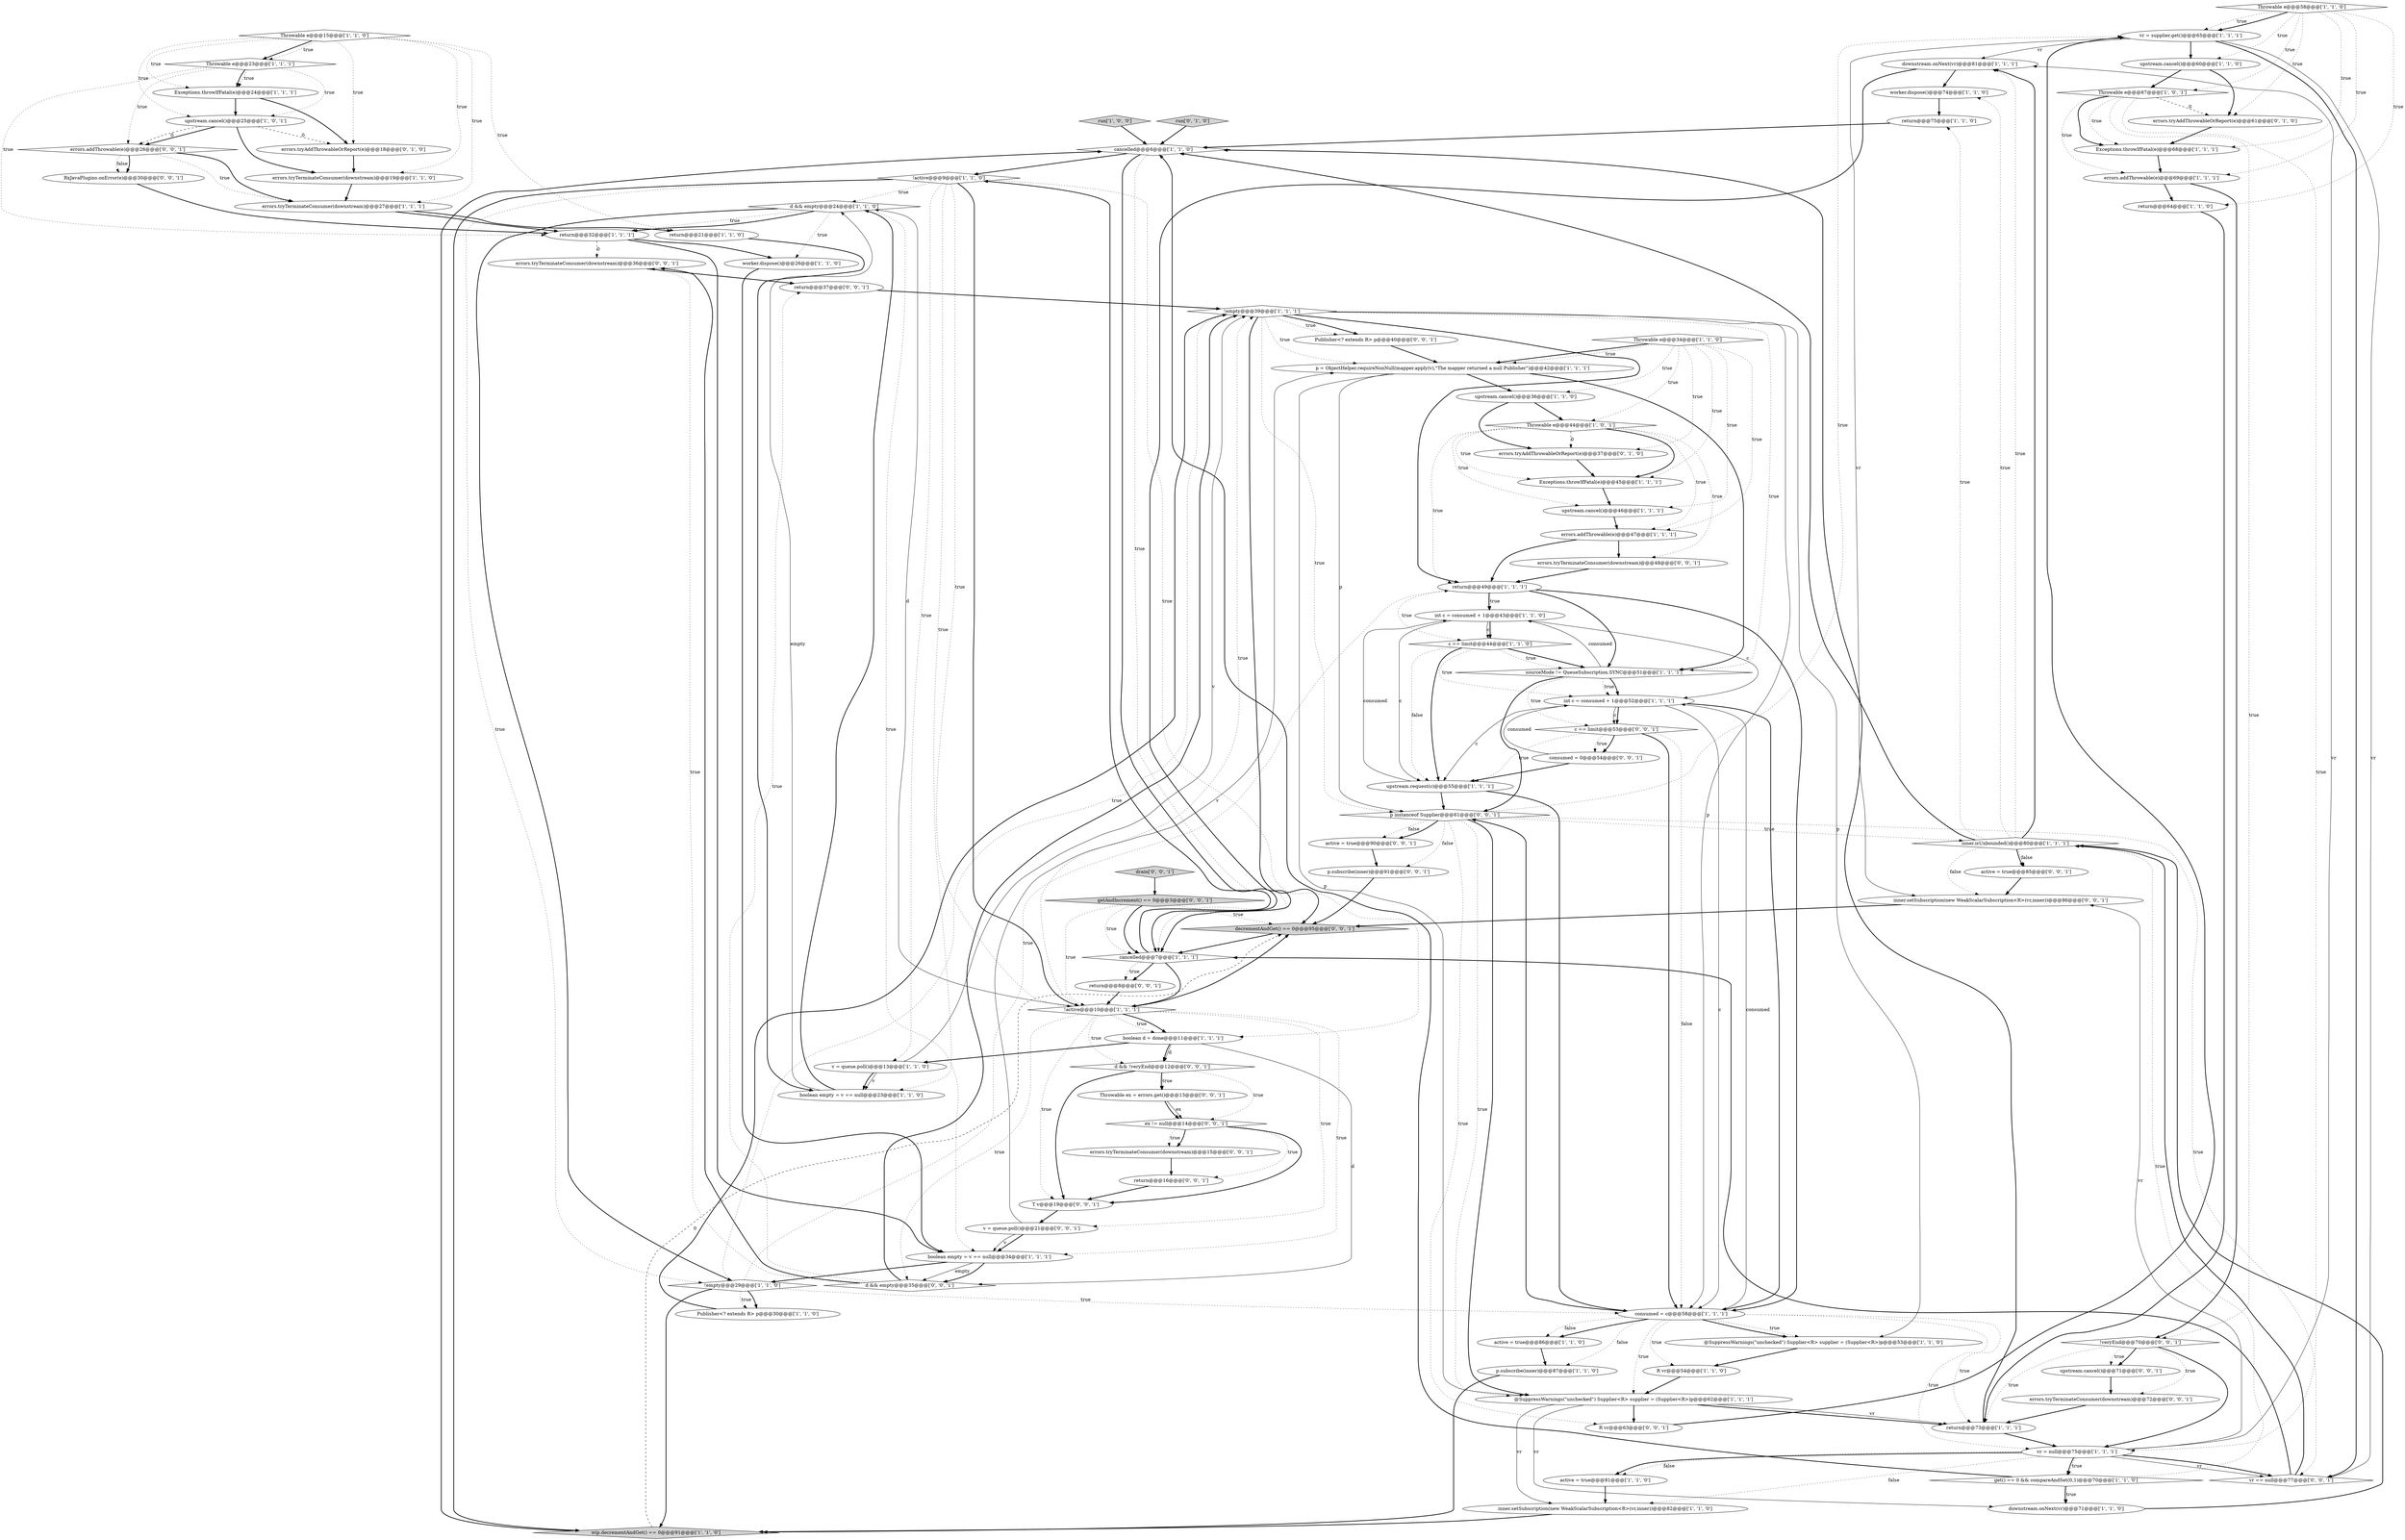 digraph {
21 [style = filled, label = "vr = supplier.get()@@@65@@@['1', '1', '1']", fillcolor = white, shape = ellipse image = "AAA0AAABBB1BBB"];
41 [style = filled, label = "d && empty@@@24@@@['1', '1', '0']", fillcolor = white, shape = diamond image = "AAA0AAABBB1BBB"];
9 [style = filled, label = "worker.dispose()@@@74@@@['1', '1', '0']", fillcolor = white, shape = ellipse image = "AAA0AAABBB1BBB"];
17 [style = filled, label = "get() == 0 && compareAndSet(0,1)@@@70@@@['1', '1', '0']", fillcolor = white, shape = diamond image = "AAA0AAABBB1BBB"];
15 [style = filled, label = "Throwable e@@@23@@@['1', '1', '1']", fillcolor = white, shape = diamond image = "AAA0AAABBB1BBB"];
47 [style = filled, label = "v = queue.poll()@@@13@@@['1', '1', '0']", fillcolor = white, shape = ellipse image = "AAA0AAABBB1BBB"];
53 [style = filled, label = "errors.addThrowable(e)@@@47@@@['1', '1', '1']", fillcolor = white, shape = ellipse image = "AAA0AAABBB1BBB"];
36 [style = filled, label = "inner.isUnbounded()@@@80@@@['1', '1', '1']", fillcolor = white, shape = diamond image = "AAA0AAABBB1BBB"];
57 [style = filled, label = "errors.tryTerminateConsumer(downstream)@@@19@@@['1', '1', '0']", fillcolor = white, shape = ellipse image = "AAA0AAABBB1BBB"];
33 [style = filled, label = "upstream.cancel()@@@36@@@['1', '1', '0']", fillcolor = white, shape = ellipse image = "AAA0AAABBB1BBB"];
7 [style = filled, label = "Throwable e@@@34@@@['1', '1', '0']", fillcolor = white, shape = diamond image = "AAA0AAABBB1BBB"];
61 [style = filled, label = "errors.tryAddThrowableOrReport(e)@@@18@@@['0', '1', '0']", fillcolor = white, shape = ellipse image = "AAA1AAABBB2BBB"];
72 [style = filled, label = "T v@@@19@@@['0', '0', '1']", fillcolor = white, shape = ellipse image = "AAA0AAABBB3BBB"];
10 [style = filled, label = "return@@@64@@@['1', '1', '0']", fillcolor = white, shape = ellipse image = "AAA0AAABBB1BBB"];
89 [style = filled, label = "errors.tryTerminateConsumer(downstream)@@@36@@@['0', '0', '1']", fillcolor = white, shape = ellipse image = "AAA0AAABBB3BBB"];
52 [style = filled, label = "cancelled@@@6@@@['1', '1', '0']", fillcolor = white, shape = diamond image = "AAA0AAABBB1BBB"];
46 [style = filled, label = "!empty@@@39@@@['1', '1', '1']", fillcolor = white, shape = diamond image = "AAA0AAABBB1BBB"];
55 [style = filled, label = "downstream.onNext(vr)@@@81@@@['1', '1', '1']", fillcolor = white, shape = ellipse image = "AAA0AAABBB1BBB"];
84 [style = filled, label = "consumed = 0@@@54@@@['0', '0', '1']", fillcolor = white, shape = ellipse image = "AAA0AAABBB3BBB"];
28 [style = filled, label = "@SuppressWarnings(\"unchecked\") Supplier<R> supplier = (Supplier<R>)p@@@62@@@['1', '1', '1']", fillcolor = white, shape = ellipse image = "AAA0AAABBB1BBB"];
20 [style = filled, label = "return@@@75@@@['1', '1', '0']", fillcolor = white, shape = ellipse image = "AAA0AAABBB1BBB"];
81 [style = filled, label = "d && empty@@@35@@@['0', '0', '1']", fillcolor = white, shape = diamond image = "AAA0AAABBB3BBB"];
35 [style = filled, label = "return@@@32@@@['1', '1', '1']", fillcolor = white, shape = ellipse image = "AAA0AAABBB1BBB"];
5 [style = filled, label = "int c = consumed + 1@@@52@@@['1', '1', '1']", fillcolor = white, shape = ellipse image = "AAA0AAABBB1BBB"];
58 [style = filled, label = "!active@@@9@@@['1', '1', '0']", fillcolor = white, shape = diamond image = "AAA0AAABBB1BBB"];
13 [style = filled, label = "p = ObjectHelper.requireNonNull(mapper.apply(v),\"The mapper returned a null Publisher\")@@@42@@@['1', '1', '1']", fillcolor = white, shape = ellipse image = "AAA0AAABBB1BBB"];
39 [style = filled, label = "active = true@@@81@@@['1', '1', '0']", fillcolor = white, shape = ellipse image = "AAA0AAABBB1BBB"];
18 [style = filled, label = "Throwable e@@@44@@@['1', '0', '1']", fillcolor = white, shape = diamond image = "AAA0AAABBB1BBB"];
16 [style = filled, label = "p.subscribe(inner)@@@87@@@['1', '1', '0']", fillcolor = white, shape = ellipse image = "AAA0AAABBB1BBB"];
6 [style = filled, label = "Publisher<? extends R> p@@@30@@@['1', '1', '0']", fillcolor = white, shape = ellipse image = "AAA0AAABBB1BBB"];
59 [style = filled, label = "errors.tryAddThrowableOrReport(e)@@@61@@@['0', '1', '0']", fillcolor = white, shape = ellipse image = "AAA1AAABBB2BBB"];
24 [style = filled, label = "Exceptions.throwIfFatal(e)@@@68@@@['1', '1', '1']", fillcolor = white, shape = ellipse image = "AAA0AAABBB1BBB"];
38 [style = filled, label = "return@@@73@@@['1', '1', '1']", fillcolor = white, shape = ellipse image = "AAA0AAABBB1BBB"];
69 [style = filled, label = "vr == null@@@77@@@['0', '0', '1']", fillcolor = white, shape = diamond image = "AAA0AAABBB3BBB"];
29 [style = filled, label = "boolean d = done@@@11@@@['1', '1', '1']", fillcolor = white, shape = ellipse image = "AAA0AAABBB1BBB"];
49 [style = filled, label = "int c = consumed + 1@@@43@@@['1', '1', '0']", fillcolor = white, shape = ellipse image = "AAA0AAABBB1BBB"];
74 [style = filled, label = "getAndIncrement() == 0@@@3@@@['0', '0', '1']", fillcolor = lightgray, shape = diamond image = "AAA0AAABBB3BBB"];
0 [style = filled, label = "return@@@21@@@['1', '1', '0']", fillcolor = white, shape = ellipse image = "AAA0AAABBB1BBB"];
87 [style = filled, label = "c == limit@@@53@@@['0', '0', '1']", fillcolor = white, shape = diamond image = "AAA0AAABBB3BBB"];
91 [style = filled, label = "upstream.cancel()@@@71@@@['0', '0', '1']", fillcolor = white, shape = ellipse image = "AAA0AAABBB3BBB"];
66 [style = filled, label = "inner.setSubscription(new WeakScalarSubscription<R>(vr,inner))@@@86@@@['0', '0', '1']", fillcolor = white, shape = ellipse image = "AAA0AAABBB3BBB"];
71 [style = filled, label = "active = true@@@90@@@['0', '0', '1']", fillcolor = white, shape = ellipse image = "AAA0AAABBB3BBB"];
48 [style = filled, label = "return@@@49@@@['1', '1', '1']", fillcolor = white, shape = ellipse image = "AAA0AAABBB1BBB"];
3 [style = filled, label = "errors.tryTerminateConsumer(downstream)@@@27@@@['1', '1', '1']", fillcolor = white, shape = ellipse image = "AAA0AAABBB1BBB"];
11 [style = filled, label = "run['1', '0', '0']", fillcolor = lightgray, shape = diamond image = "AAA0AAABBB1BBB"];
51 [style = filled, label = "!active@@@10@@@['1', '1', '1']", fillcolor = white, shape = diamond image = "AAA0AAABBB1BBB"];
64 [style = filled, label = "decrementAndGet() == 0@@@95@@@['0', '0', '1']", fillcolor = lightgray, shape = diamond image = "AAA0AAABBB3BBB"];
92 [style = filled, label = "errors.tryTerminateConsumer(downstream)@@@72@@@['0', '0', '1']", fillcolor = white, shape = ellipse image = "AAA0AAABBB3BBB"];
83 [style = filled, label = "Throwable ex = errors.get()@@@13@@@['0', '0', '1']", fillcolor = white, shape = ellipse image = "AAA0AAABBB3BBB"];
50 [style = filled, label = "errors.addThrowable(e)@@@69@@@['1', '1', '1']", fillcolor = white, shape = ellipse image = "AAA0AAABBB1BBB"];
22 [style = filled, label = "upstream.cancel()@@@60@@@['1', '1', '0']", fillcolor = white, shape = ellipse image = "AAA0AAABBB1BBB"];
67 [style = filled, label = "!veryEnd@@@70@@@['0', '0', '1']", fillcolor = white, shape = diamond image = "AAA0AAABBB3BBB"];
23 [style = filled, label = "upstream.cancel()@@@25@@@['1', '0', '1']", fillcolor = white, shape = ellipse image = "AAA0AAABBB1BBB"];
82 [style = filled, label = "return@@@8@@@['0', '0', '1']", fillcolor = white, shape = ellipse image = "AAA0AAABBB3BBB"];
25 [style = filled, label = "worker.dispose()@@@26@@@['1', '1', '0']", fillcolor = white, shape = ellipse image = "AAA0AAABBB1BBB"];
2 [style = filled, label = "Exceptions.throwIfFatal(e)@@@24@@@['1', '1', '1']", fillcolor = white, shape = ellipse image = "AAA0AAABBB1BBB"];
4 [style = filled, label = "!empty@@@29@@@['1', '1', '0']", fillcolor = white, shape = diamond image = "AAA0AAABBB1BBB"];
85 [style = filled, label = "v = queue.poll()@@@21@@@['0', '0', '1']", fillcolor = white, shape = ellipse image = "AAA0AAABBB3BBB"];
73 [style = filled, label = "p.subscribe(inner)@@@91@@@['0', '0', '1']", fillcolor = white, shape = ellipse image = "AAA0AAABBB3BBB"];
40 [style = filled, label = "boolean empty = v == null@@@34@@@['1', '1', '1']", fillcolor = white, shape = ellipse image = "AAA0AAABBB1BBB"];
44 [style = filled, label = "cancelled@@@7@@@['1', '1', '1']", fillcolor = white, shape = diamond image = "AAA0AAABBB1BBB"];
1 [style = filled, label = "consumed = c@@@58@@@['1', '1', '1']", fillcolor = white, shape = ellipse image = "AAA0AAABBB1BBB"];
19 [style = filled, label = "R vr@@@54@@@['1', '1', '0']", fillcolor = white, shape = ellipse image = "AAA0AAABBB1BBB"];
86 [style = filled, label = "p instanceof Supplier@@@61@@@['0', '0', '1']", fillcolor = white, shape = diamond image = "AAA0AAABBB3BBB"];
70 [style = filled, label = "errors.tryTerminateConsumer(downstream)@@@48@@@['0', '0', '1']", fillcolor = white, shape = ellipse image = "AAA0AAABBB3BBB"];
26 [style = filled, label = "upstream.cancel()@@@46@@@['1', '1', '1']", fillcolor = white, shape = ellipse image = "AAA0AAABBB1BBB"];
43 [style = filled, label = "wip.decrementAndGet() == 0@@@91@@@['1', '1', '0']", fillcolor = lightgray, shape = diamond image = "AAA0AAABBB1BBB"];
56 [style = filled, label = "Exceptions.throwIfFatal(e)@@@45@@@['1', '1', '1']", fillcolor = white, shape = ellipse image = "AAA0AAABBB1BBB"];
62 [style = filled, label = "run['0', '1', '0']", fillcolor = lightgray, shape = diamond image = "AAA0AAABBB2BBB"];
76 [style = filled, label = "d && !veryEnd@@@12@@@['0', '0', '1']", fillcolor = white, shape = diamond image = "AAA0AAABBB3BBB"];
34 [style = filled, label = "boolean empty = v == null@@@23@@@['1', '1', '0']", fillcolor = white, shape = ellipse image = "AAA0AAABBB1BBB"];
78 [style = filled, label = "Publisher<? extends R> p@@@40@@@['0', '0', '1']", fillcolor = white, shape = ellipse image = "AAA0AAABBB3BBB"];
31 [style = filled, label = "active = true@@@86@@@['1', '1', '0']", fillcolor = white, shape = ellipse image = "AAA0AAABBB1BBB"];
80 [style = filled, label = "errors.addThrowable(e)@@@26@@@['0', '0', '1']", fillcolor = white, shape = diamond image = "AAA0AAABBB3BBB"];
68 [style = filled, label = "errors.tryTerminateConsumer(downstream)@@@15@@@['0', '0', '1']", fillcolor = white, shape = ellipse image = "AAA0AAABBB3BBB"];
77 [style = filled, label = "RxJavaPlugins.onError(e)@@@30@@@['0', '0', '1']", fillcolor = white, shape = ellipse image = "AAA0AAABBB3BBB"];
12 [style = filled, label = "sourceMode != QueueSubscription.SYNC@@@51@@@['1', '1', '1']", fillcolor = white, shape = diamond image = "AAA0AAABBB1BBB"];
60 [style = filled, label = "errors.tryAddThrowableOrReport(e)@@@37@@@['0', '1', '0']", fillcolor = white, shape = ellipse image = "AAA1AAABBB2BBB"];
88 [style = filled, label = "active = true@@@85@@@['0', '0', '1']", fillcolor = white, shape = ellipse image = "AAA0AAABBB3BBB"];
8 [style = filled, label = "downstream.onNext(vr)@@@71@@@['1', '1', '0']", fillcolor = white, shape = ellipse image = "AAA0AAABBB1BBB"];
27 [style = filled, label = "c == limit@@@44@@@['1', '1', '0']", fillcolor = white, shape = diamond image = "AAA0AAABBB1BBB"];
54 [style = filled, label = "Throwable e@@@15@@@['1', '1', '0']", fillcolor = white, shape = diamond image = "AAA0AAABBB1BBB"];
42 [style = filled, label = "Throwable e@@@67@@@['1', '0', '1']", fillcolor = white, shape = diamond image = "AAA0AAABBB1BBB"];
79 [style = filled, label = "return@@@16@@@['0', '0', '1']", fillcolor = white, shape = ellipse image = "AAA0AAABBB3BBB"];
65 [style = filled, label = "R vr@@@63@@@['0', '0', '1']", fillcolor = white, shape = ellipse image = "AAA0AAABBB3BBB"];
32 [style = filled, label = "inner.setSubscription(new WeakScalarSubscription<R>(vr,inner))@@@82@@@['1', '1', '0']", fillcolor = white, shape = ellipse image = "AAA0AAABBB1BBB"];
37 [style = filled, label = "@SuppressWarnings(\"unchecked\") Supplier<R> supplier = (Supplier<R>)p@@@53@@@['1', '1', '0']", fillcolor = white, shape = ellipse image = "AAA0AAABBB1BBB"];
45 [style = filled, label = "Throwable e@@@58@@@['1', '1', '0']", fillcolor = white, shape = diamond image = "AAA0AAABBB1BBB"];
63 [style = filled, label = "drain['0', '0', '1']", fillcolor = lightgray, shape = diamond image = "AAA0AAABBB3BBB"];
30 [style = filled, label = "vr = null@@@75@@@['1', '1', '1']", fillcolor = white, shape = ellipse image = "AAA0AAABBB1BBB"];
75 [style = filled, label = "ex != null@@@14@@@['0', '0', '1']", fillcolor = white, shape = diamond image = "AAA0AAABBB3BBB"];
90 [style = filled, label = "return@@@37@@@['0', '0', '1']", fillcolor = white, shape = ellipse image = "AAA0AAABBB3BBB"];
14 [style = filled, label = "upstream.request(c)@@@55@@@['1', '1', '1']", fillcolor = white, shape = ellipse image = "AAA0AAABBB1BBB"];
41->35 [style = dotted, label="true"];
40->81 [style = solid, label="empty"];
86->65 [style = dotted, label="true"];
4->6 [style = bold, label=""];
7->18 [style = dotted, label="true"];
5->87 [style = bold, label=""];
14->86 [style = bold, label=""];
76->75 [style = dotted, label="true"];
67->92 [style = dotted, label="true"];
18->48 [style = dotted, label="true"];
18->56 [style = bold, label=""];
22->42 [style = bold, label=""];
84->5 [style = solid, label="consumed"];
23->61 [style = dashed, label="0"];
21->22 [style = bold, label=""];
53->70 [style = bold, label=""];
18->56 [style = dotted, label="true"];
19->28 [style = bold, label=""];
46->78 [style = bold, label=""];
47->34 [style = solid, label="v"];
49->14 [style = solid, label="c"];
80->3 [style = bold, label=""];
30->66 [style = solid, label="vr"];
54->23 [style = dotted, label="true"];
68->79 [style = bold, label=""];
5->1 [style = bold, label=""];
41->25 [style = dotted, label="true"];
90->46 [style = bold, label=""];
58->4 [style = dotted, label="true"];
40->4 [style = bold, label=""];
36->88 [style = dotted, label="false"];
70->48 [style = bold, label=""];
39->32 [style = bold, label=""];
15->80 [style = dotted, label="true"];
27->12 [style = dotted, label="true"];
7->60 [style = dotted, label="true"];
74->44 [style = dotted, label="true"];
58->43 [style = bold, label=""];
41->35 [style = bold, label=""];
52->44 [style = bold, label=""];
11->52 [style = bold, label=""];
86->36 [style = dotted, label="true"];
61->57 [style = bold, label=""];
86->69 [style = dotted, label="true"];
29->76 [style = bold, label=""];
1->37 [style = bold, label=""];
12->5 [style = dotted, label="true"];
75->68 [style = bold, label=""];
40->81 [style = bold, label=""];
18->60 [style = dashed, label="0"];
7->13 [style = bold, label=""];
28->32 [style = solid, label="vr"];
44->82 [style = bold, label=""];
41->4 [style = bold, label=""];
13->12 [style = bold, label=""];
37->19 [style = bold, label=""];
52->44 [style = dotted, label="true"];
86->21 [style = dotted, label="true"];
3->35 [style = bold, label=""];
36->88 [style = bold, label=""];
54->3 [style = dotted, label="true"];
54->15 [style = bold, label=""];
15->2 [style = dotted, label="true"];
1->31 [style = dotted, label="false"];
30->55 [style = solid, label="vr"];
41->40 [style = dotted, label="true"];
1->16 [style = dotted, label="false"];
5->1 [style = solid, label="c"];
82->51 [style = bold, label=""];
17->8 [style = bold, label=""];
20->52 [style = bold, label=""];
1->28 [style = dotted, label="true"];
72->85 [style = bold, label=""];
45->50 [style = dotted, label="true"];
38->52 [style = bold, label=""];
45->42 [style = dotted, label="true"];
17->36 [style = dotted, label="true"];
51->72 [style = dotted, label="true"];
46->86 [style = dotted, label="true"];
10->38 [style = bold, label=""];
47->34 [style = bold, label=""];
58->47 [style = dotted, label="true"];
51->40 [style = dotted, label="true"];
58->34 [style = dotted, label="true"];
59->24 [style = bold, label=""];
15->23 [style = dotted, label="true"];
67->91 [style = bold, label=""];
17->52 [style = bold, label=""];
12->86 [style = bold, label=""];
21->55 [style = solid, label="vr"];
24->50 [style = bold, label=""];
35->40 [style = bold, label=""];
50->67 [style = bold, label=""];
43->64 [style = dashed, label="0"];
81->90 [style = dotted, label="true"];
7->56 [style = dotted, label="true"];
34->41 [style = solid, label="empty"];
48->27 [style = dotted, label="true"];
23->80 [style = bold, label=""];
51->46 [style = dotted, label="true"];
71->73 [style = bold, label=""];
28->38 [style = bold, label=""];
36->20 [style = dotted, label="true"];
30->17 [style = dotted, label="true"];
52->58 [style = bold, label=""];
9->20 [style = bold, label=""];
79->72 [style = bold, label=""];
83->75 [style = solid, label="ex"];
23->80 [style = dashed, label="0"];
7->13 [style = dotted, label="true"];
51->64 [style = bold, label=""];
92->38 [style = bold, label=""];
55->9 [style = bold, label=""];
54->57 [style = dotted, label="true"];
7->53 [style = dotted, label="true"];
75->79 [style = dotted, label="true"];
48->1 [style = bold, label=""];
15->2 [style = bold, label=""];
30->32 [style = dotted, label="false"];
4->48 [style = dotted, label="true"];
75->72 [style = bold, label=""];
1->38 [style = dotted, label="true"];
46->12 [style = dotted, label="true"];
45->21 [style = dotted, label="true"];
91->92 [style = bold, label=""];
48->12 [style = bold, label=""];
43->52 [style = bold, label=""];
83->75 [style = bold, label=""];
44->82 [style = dotted, label="true"];
1->19 [style = dotted, label="true"];
80->77 [style = bold, label=""];
4->46 [style = dotted, label="true"];
81->89 [style = bold, label=""];
46->13 [style = dotted, label="true"];
87->1 [style = bold, label=""];
35->25 [style = bold, label=""];
65->21 [style = bold, label=""];
46->78 [style = dotted, label="true"];
7->33 [style = dotted, label="true"];
36->55 [style = dotted, label="true"];
77->35 [style = bold, label=""];
1->37 [style = dotted, label="true"];
30->17 [style = bold, label=""];
12->49 [style = solid, label="consumed"];
5->87 [style = solid, label="c"];
44->51 [style = bold, label=""];
58->51 [style = dotted, label="true"];
51->85 [style = dotted, label="true"];
36->52 [style = bold, label=""];
51->76 [style = dotted, label="true"];
31->16 [style = bold, label=""];
44->58 [style = bold, label=""];
87->1 [style = dotted, label="false"];
80->77 [style = dotted, label="false"];
2->61 [style = bold, label=""];
33->60 [style = bold, label=""];
76->83 [style = bold, label=""];
28->65 [style = bold, label=""];
28->38 [style = solid, label="vr"];
42->67 [style = dotted, label="true"];
67->91 [style = dotted, label="true"];
75->68 [style = dotted, label="true"];
1->31 [style = bold, label=""];
42->24 [style = bold, label=""];
8->36 [style = bold, label=""];
1->86 [style = bold, label=""];
13->86 [style = solid, label="p"];
14->49 [style = solid, label="consumed"];
51->29 [style = dotted, label="true"];
27->5 [style = dotted, label="true"];
13->28 [style = solid, label="p"];
46->48 [style = bold, label=""];
21->66 [style = solid, label="vr"];
84->14 [style = bold, label=""];
48->49 [style = dotted, label="true"];
51->41 [style = solid, label="d"];
15->35 [style = dotted, label="true"];
7->26 [style = dotted, label="true"];
66->64 [style = bold, label=""];
85->13 [style = solid, label="v"];
4->1 [style = dotted, label="true"];
60->56 [style = bold, label=""];
21->69 [style = bold, label=""];
28->8 [style = solid, label="vr"];
74->64 [style = dotted, label="true"];
45->10 [style = dotted, label="true"];
33->18 [style = bold, label=""];
49->27 [style = solid, label="c"];
58->29 [style = dotted, label="true"];
87->14 [style = dotted, label="true"];
36->66 [style = dotted, label="false"];
29->47 [style = bold, label=""];
50->10 [style = bold, label=""];
22->59 [style = bold, label=""];
81->46 [style = bold, label=""];
5->14 [style = solid, label="c"];
69->44 [style = bold, label=""];
27->14 [style = dotted, label="false"];
78->13 [style = bold, label=""];
26->53 [style = bold, label=""];
53->48 [style = bold, label=""];
21->69 [style = solid, label="vr"];
67->30 [style = bold, label=""];
58->41 [style = dotted, label="true"];
34->41 [style = bold, label=""];
54->0 [style = dotted, label="true"];
80->3 [style = dotted, label="true"];
85->40 [style = bold, label=""];
29->81 [style = solid, label="d"];
17->8 [style = dotted, label="true"];
1->5 [style = solid, label="consumed"];
62->52 [style = bold, label=""];
88->66 [style = bold, label=""];
36->9 [style = dotted, label="true"];
42->24 [style = dotted, label="true"];
18->26 [style = dotted, label="true"];
49->5 [style = solid, label="c"];
25->40 [style = bold, label=""];
56->26 [style = bold, label=""];
85->40 [style = solid, label="v"];
74->44 [style = bold, label=""];
18->70 [style = dotted, label="true"];
30->39 [style = bold, label=""];
49->27 [style = bold, label=""];
87->84 [style = bold, label=""];
64->44 [style = bold, label=""];
27->14 [style = bold, label=""];
32->43 [style = bold, label=""];
35->89 [style = dashed, label="0"];
48->49 [style = bold, label=""];
18->53 [style = dotted, label="true"];
12->87 [style = dotted, label="true"];
27->12 [style = bold, label=""];
54->2 [style = dotted, label="true"];
86->28 [style = dotted, label="true"];
55->44 [style = bold, label=""];
45->22 [style = dotted, label="true"];
45->21 [style = bold, label=""];
36->55 [style = bold, label=""];
63->74 [style = bold, label=""];
46->37 [style = solid, label="p"];
54->15 [style = dotted, label="true"];
74->51 [style = dotted, label="true"];
89->90 [style = bold, label=""];
86->73 [style = dotted, label="false"];
13->33 [style = bold, label=""];
29->76 [style = solid, label="d"];
87->84 [style = dotted, label="true"];
16->43 [style = bold, label=""];
46->64 [style = bold, label=""];
86->28 [style = bold, label=""];
76->72 [style = bold, label=""];
30->69 [style = solid, label="vr"];
38->30 [style = bold, label=""];
14->1 [style = bold, label=""];
46->1 [style = solid, label="p"];
76->83 [style = dotted, label="true"];
51->29 [style = bold, label=""];
1->30 [style = dotted, label="true"];
81->89 [style = dotted, label="true"];
12->5 [style = bold, label=""];
54->61 [style = dotted, label="true"];
42->30 [style = dotted, label="true"];
23->57 [style = bold, label=""];
3->0 [style = bold, label=""];
57->3 [style = bold, label=""];
45->24 [style = dotted, label="true"];
58->51 [style = bold, label=""];
86->71 [style = dotted, label="false"];
6->46 [style = bold, label=""];
69->36 [style = bold, label=""];
47->46 [style = solid, label="v"];
4->43 [style = bold, label=""];
86->71 [style = bold, label=""];
45->59 [style = dotted, label="true"];
51->81 [style = dotted, label="true"];
42->59 [style = dashed, label="0"];
73->64 [style = bold, label=""];
0->34 [style = bold, label=""];
4->6 [style = dotted, label="true"];
42->50 [style = dotted, label="true"];
30->39 [style = dotted, label="false"];
67->38 [style = dotted, label="true"];
2->23 [style = bold, label=""];
30->69 [style = bold, label=""];
}
